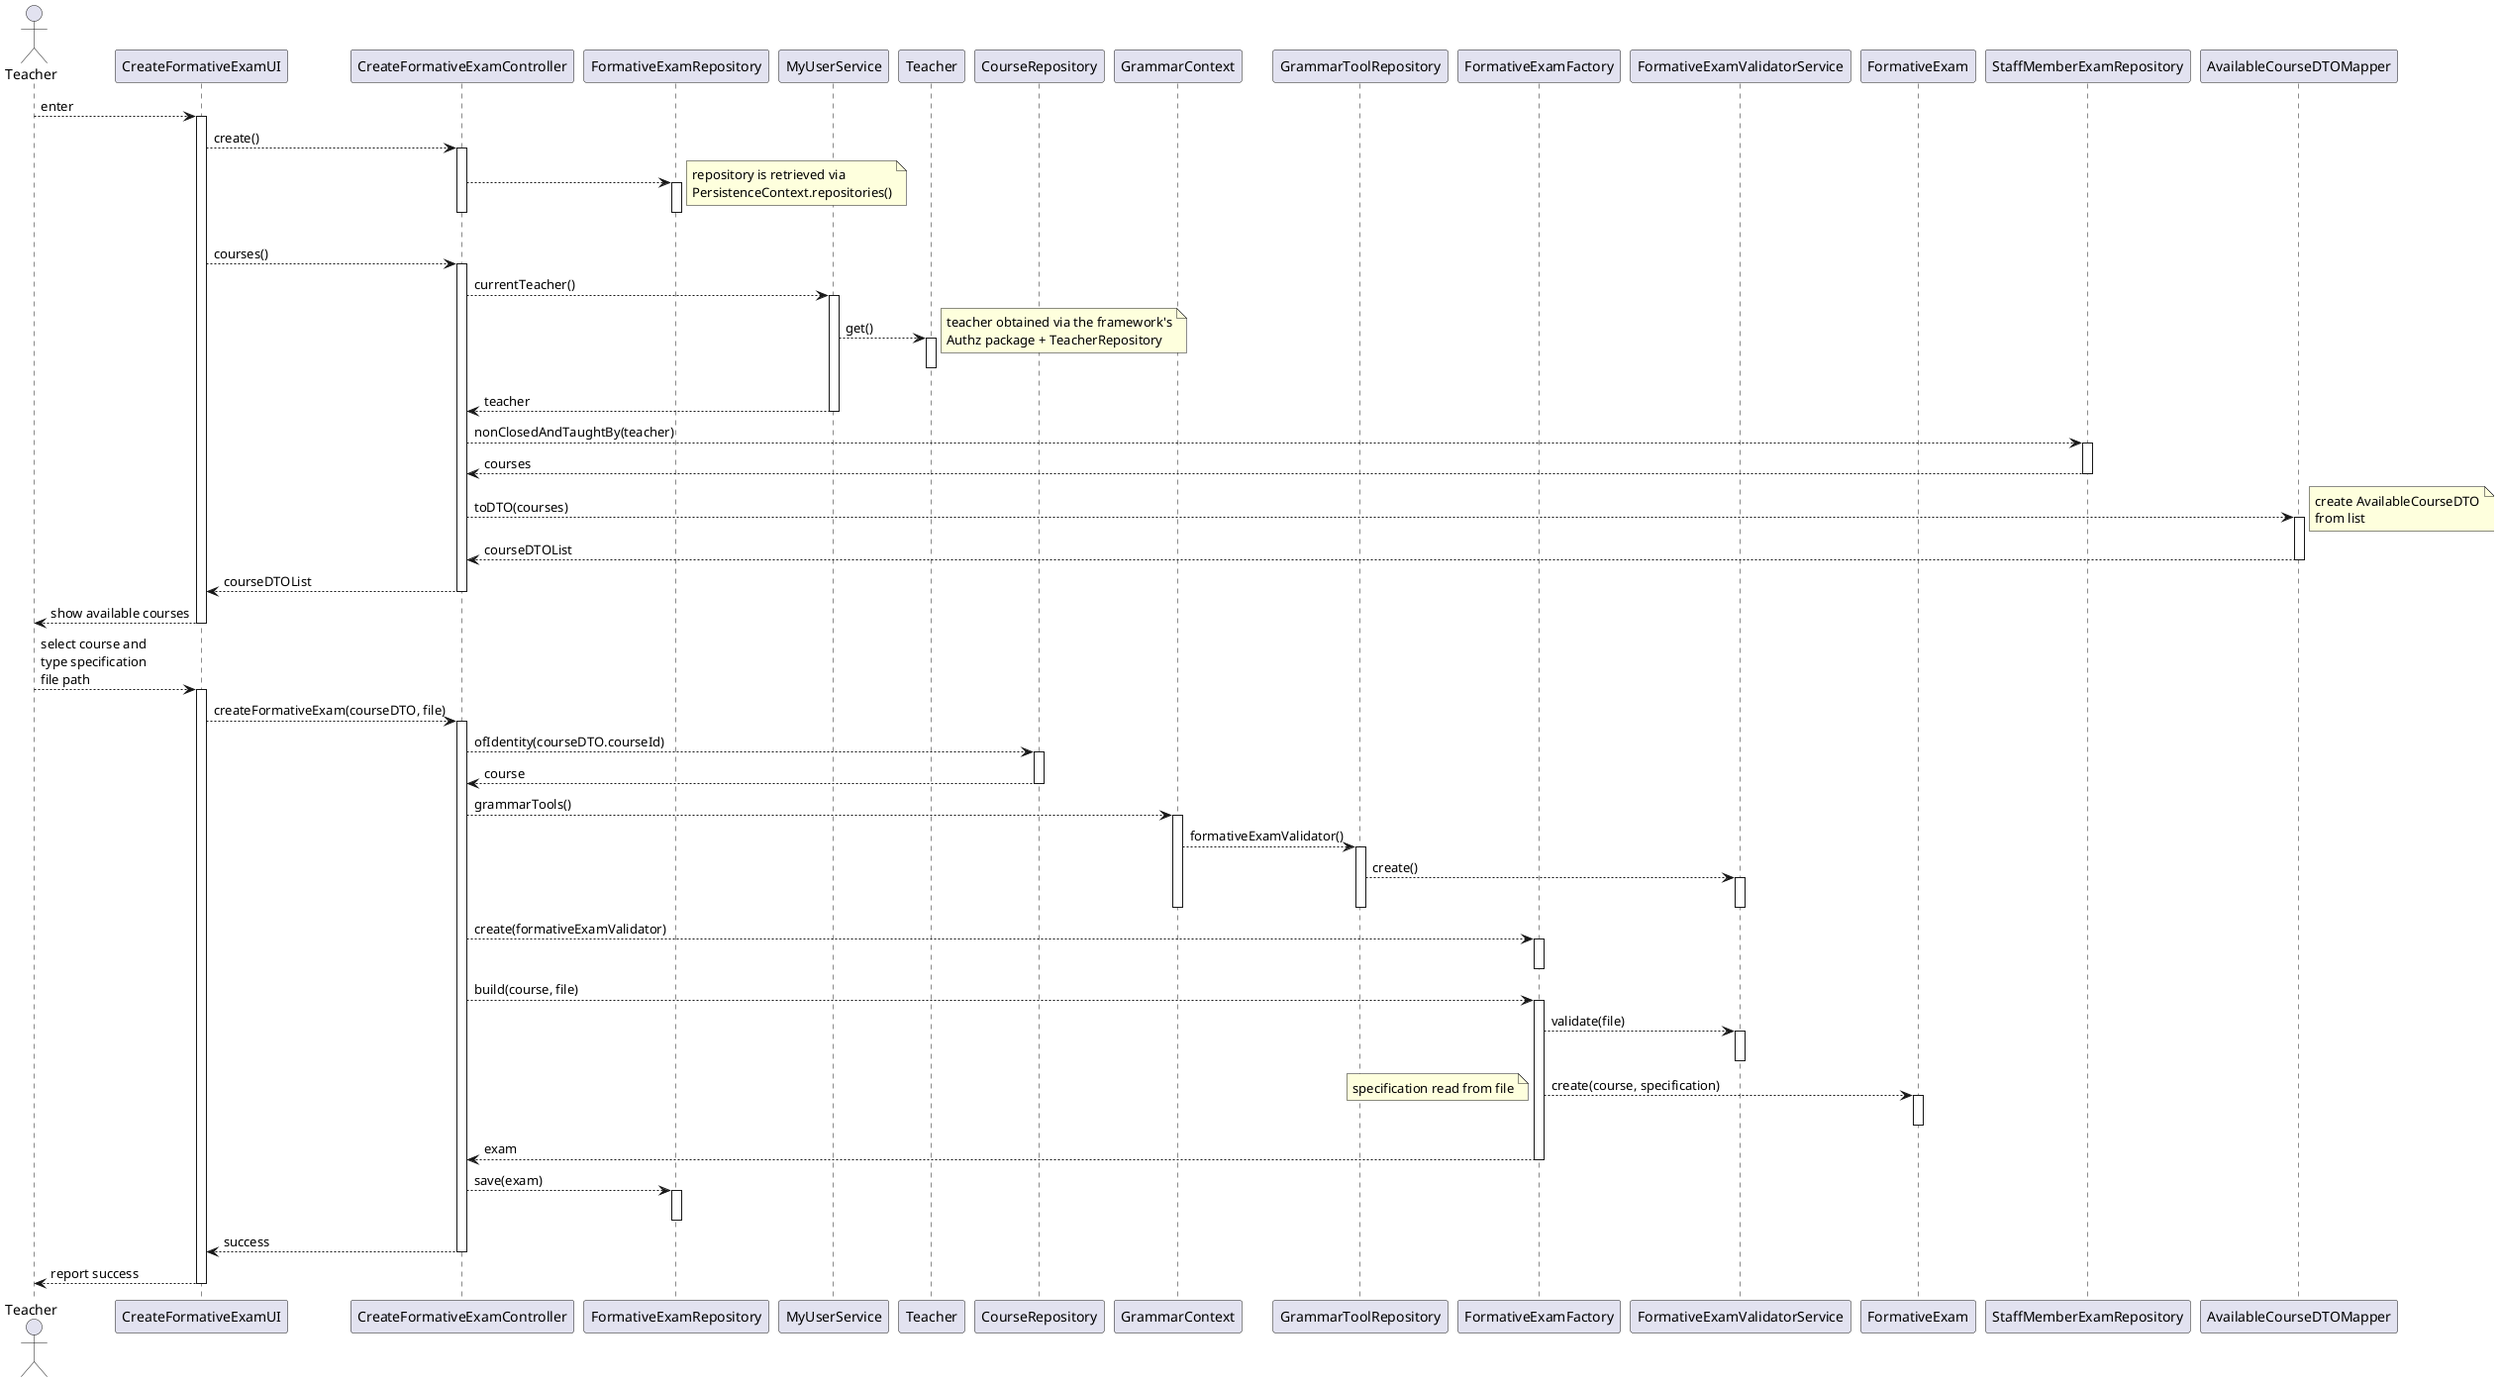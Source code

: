 @startuml

actor Teacher as user
participant CreateFormativeExamUI as ui
participant CreateFormativeExamController as ctrl

participant FormativeExamRepository as repo

participant MyUserService as user_svc
participant Teacher as teacher

participant CourseRepository as c_repo

participant GrammarContext as ctx
participant GrammarToolRepository as grepo

participant FormativeExamFactory as fact
participant FormativeExamValidatorService as svc

participant FormativeExam as exam


participant StaffMemberExamRepository as sm_repo

participant AvailableCourseDTOMapper as mapper
' participant AvailableCourseDTO as dto


' participant PersistenceContext as ctx
' participant RepositoryFactory as rep_fac

' participant QuestionRepository as q_repo


user --> ui: enter

activate ui

    ui --> ctrl : create()
    activate ctrl
        ctrl --> repo
        note right : repository is retrieved via\nPersistenceContext.repositories()
        activate repo
        deactivate repo
    deactivate ctrl

    ui --> ctrl : courses()
    activate ctrl
        ctrl --> user_svc : currentTeacher()
        activate user_svc
            user_svc --> teacher : get()
            activate teacher
            deactivate teacher
            note right : teacher obtained via the framework's\nAuthz package + TeacherRepository
            user_svc --> ctrl : teacher
        deactivate user_svc

        ctrl --> sm_repo : nonClosedAndTaughtBy(teacher)
        activate sm_repo
            sm_repo --> ctrl : courses
        deactivate sm_repo

        ctrl --> mapper : toDTO(courses)
        note right : create AvailableCourseDTO\nfrom list
        activate mapper
            mapper --> ctrl : courseDTOList
        deactivate mapper
        '     loop for each course in courses
        '         mapper --> dto : create()
        '         activate dto
        '         deactivate dto
        '     end loop

        ctrl --> ui : courseDTOList
    deactivate ctrl

    ui --> user : show available courses
deactivate ui

user --> ui : select course and\ntype specification\nfile path

activate ui
    ui --> ctrl : createFormativeExam(courseDTO, file)
    activate ctrl
        ctrl --> c_repo : ofIdentity(courseDTO.courseId)
        activate c_repo
            c_repo --> ctrl : course
        deactivate c_repo

        ctrl --> ctx : grammarTools()
        activate ctx
            ctx --> grepo : formativeExamValidator()
            activate grepo
                grepo --> svc : create()
                activate svc
                deactivate svc
            deactivate grepo
        deactivate ctx

        ctrl --> fact : create(formativeExamValidator)
        activate fact
        deactivate fact

        ctrl --> fact : build(course, file)
        activate fact
            fact --> svc : validate(file)
            activate svc
            deactivate svc

            fact --> exam : create(course, specification)
            note left : specification read from file
            activate exam
            deactivate exam

            fact --> ctrl : exam
        deactivate fact

        ctrl --> repo : save(exam)
        activate repo
        deactivate repo

        ctrl --> ui : success
    deactivate ctrl

    ui --> user : report success
deactivate ui

@enduml
